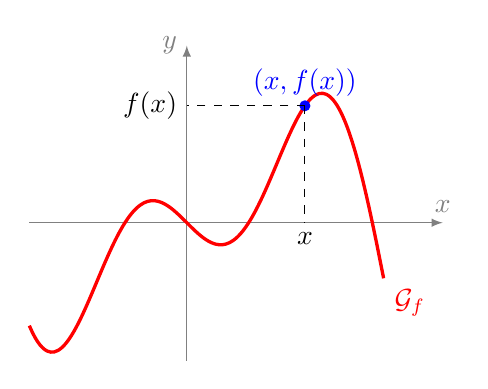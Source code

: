 ﻿\begin{tikzpicture}[scale=0.5]

	\draw[->,>=latex,gray] (-4,0) -- (6.5,0) node[above] {$x$};
	\draw[->,>=latex, gray] (0,-3.5) -- (0,4.5) node[left] {$y$};

	\draw[domain=-4:5, red,very thick,samples=100, smooth] plot (\x,{-\x*cos(\x r)}) node[below right]{$\mathcal{G}_f$};
%	\fill (0,0) circle (1.5pt) node[below right] {$(0,0)$};

   \def\x{3};
   \pgfmathsetmacro\y{-\x*cos(\x r)};

 	\fill[blue] (\x,\y) circle (4pt) node[above] {$(x,f(x))$}; 

   \draw[dashed] (\x,\y) -- (\x,0) node[below] {$x$};
   \draw[dashed] (\x,\y) -- (0,\y) node[left] {$f(x)$};
\end{tikzpicture}
